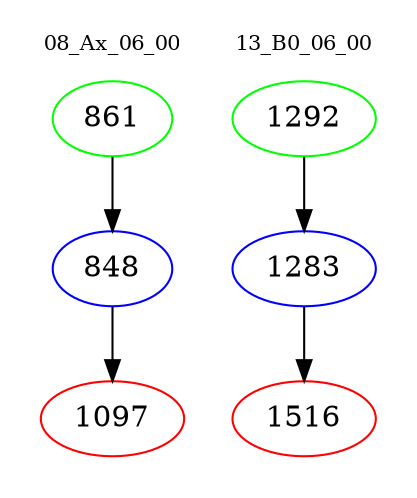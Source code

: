 digraph{
subgraph cluster_0 {
color = white
label = "08_Ax_06_00";
fontsize=10;
T0_861 [label="861", color="green"]
T0_861 -> T0_848 [color="black"]
T0_848 [label="848", color="blue"]
T0_848 -> T0_1097 [color="black"]
T0_1097 [label="1097", color="red"]
}
subgraph cluster_1 {
color = white
label = "13_B0_06_00";
fontsize=10;
T1_1292 [label="1292", color="green"]
T1_1292 -> T1_1283 [color="black"]
T1_1283 [label="1283", color="blue"]
T1_1283 -> T1_1516 [color="black"]
T1_1516 [label="1516", color="red"]
}
}
